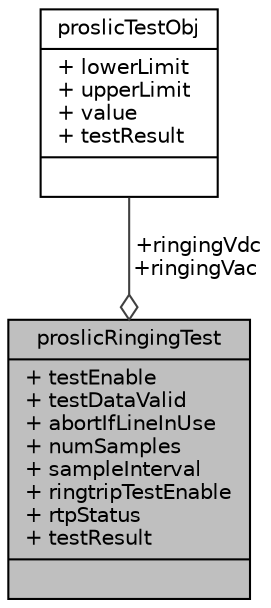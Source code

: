 digraph "proslicRingingTest"
{
  edge [fontname="Helvetica",fontsize="10",labelfontname="Helvetica",labelfontsize="10"];
  node [fontname="Helvetica",fontsize="10",shape=record];
  Node1 [label="{proslicRingingTest\n|+ testEnable\l+ testDataValid\l+ abortIfLineInUse\l+ numSamples\l+ sampleInterval\l+ ringtripTestEnable\l+ rtpStatus\l+ testResult\l|}",height=0.2,width=0.4,color="black", fillcolor="grey75", style="filled", fontcolor="black"];
  Node2 -> Node1 [color="grey25",fontsize="10",style="solid",label=" +ringingVdc\n+ringingVac" ,arrowhead="odiamond",fontname="Helvetica"];
  Node2 [label="{proslicTestObj\n|+ lowerLimit\l+ upperLimit\l+ value\l+ testResult\l|}",height=0.2,width=0.4,color="black", fillcolor="white", style="filled",URL="$structproslic_test_obj.html"];
}

